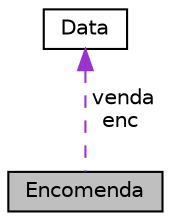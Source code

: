 digraph "Encomenda"
{
 // LATEX_PDF_SIZE
  edge [fontname="Helvetica",fontsize="10",labelfontname="Helvetica",labelfontsize="10"];
  node [fontname="Helvetica",fontsize="10",shape=record];
  Node1 [label="Encomenda",height=0.2,width=0.4,color="black", fillcolor="grey75", style="filled", fontcolor="black",tooltip=" "];
  Node2 -> Node1 [dir="back",color="darkorchid3",fontsize="10",style="dashed",label=" venda\nenc" ,fontname="Helvetica"];
  Node2 [label="Data",height=0.2,width=0.4,color="black", fillcolor="white", style="filled",URL="$structData.html",tooltip=" "];
}
